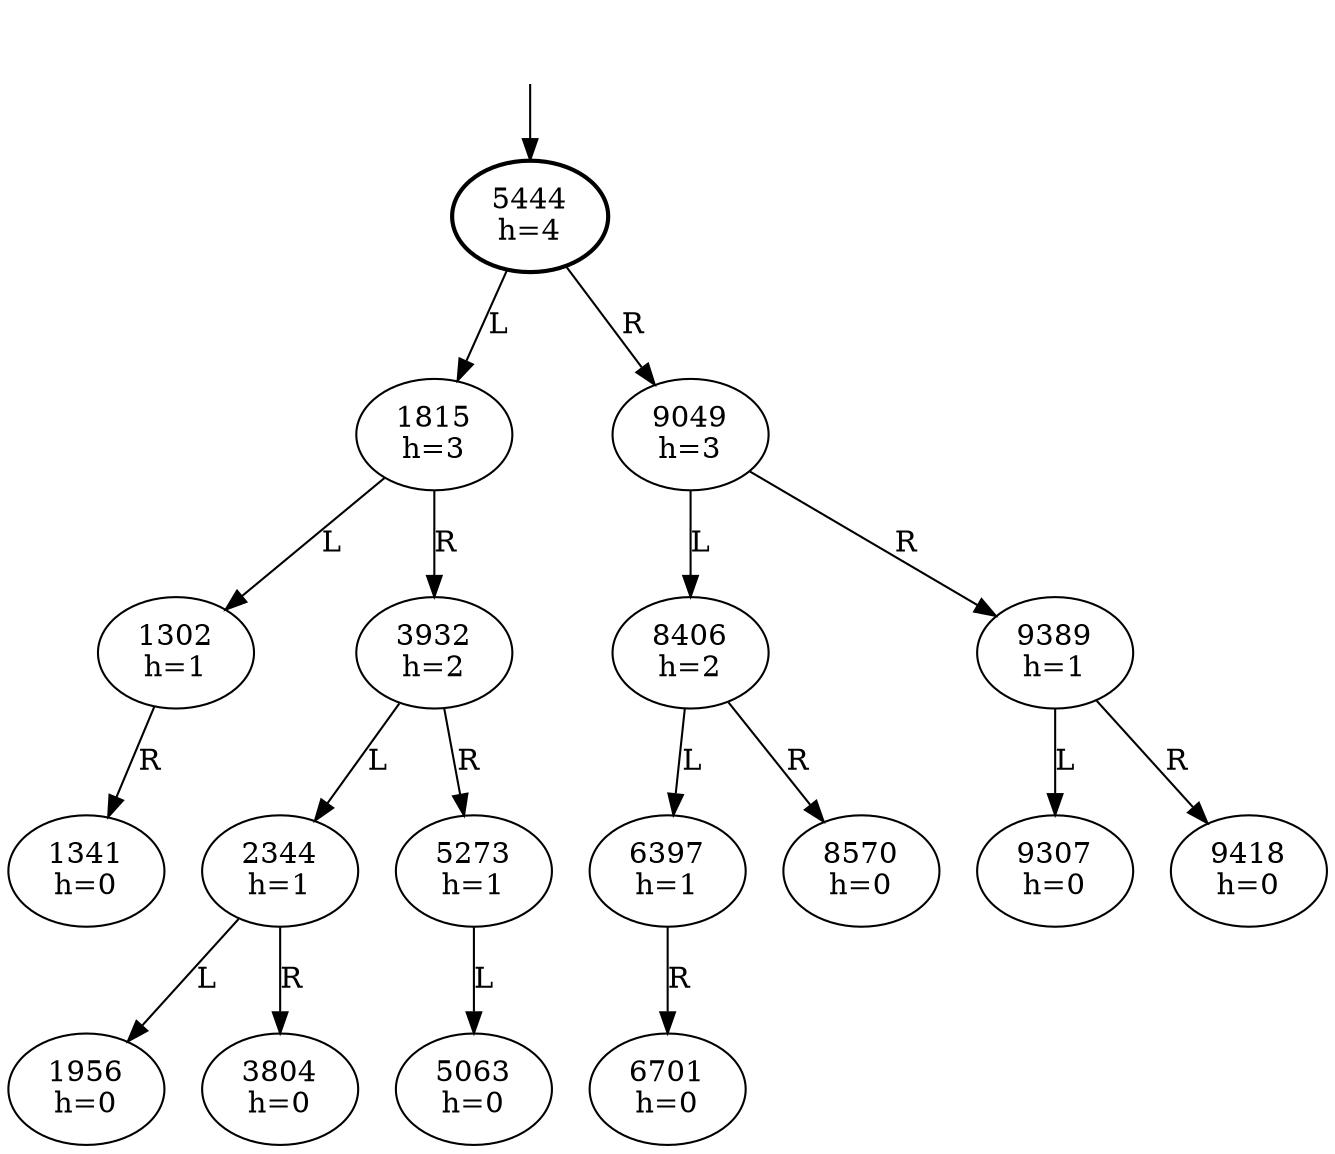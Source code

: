 digraph
 {
	Dummy [style=invis];
	Dummy -> 5444;
	5444 [penwidth=2];

	
      5444 [label="5444\nh=4"];

      5444 -> 1815 [label="L"];
      1815 [label="1815\nh=3"];

      1815 -> 1302 [label="L"];
      1302 [label="1302\nh=1"];

      1302 -> 1341 [label="R"];
      1341 [label="1341\nh=0"];

      1815 -> 3932 [label="R"];
      3932 [label="3932\nh=2"];

      3932 -> 2344 [label="L"];
      2344 [label="2344\nh=1"];

      2344 -> 1956 [label="L"];
      1956 [label="1956\nh=0"];

      2344 -> 3804 [label="R"];
      3804 [label="3804\nh=0"];

      3932 -> 5273 [label="R"];
      5273 [label="5273\nh=1"];

      5273 -> 5063 [label="L"];
      5063 [label="5063\nh=0"];

      5444 -> 9049 [label="R"];
      9049 [label="9049\nh=3"];

      9049 -> 8406 [label="L"];
      8406 [label="8406\nh=2"];

      8406 -> 6397 [label="L"];
      6397 [label="6397\nh=1"];

      6397 -> 6701 [label="R"];
      6701 [label="6701\nh=0"];

      8406 -> 8570 [label="R"];
      8570 [label="8570\nh=0"];

      9049 -> 9389 [label="R"];
      9389 [label="9389\nh=1"];

      9389 -> 9307 [label="L"];
      9307 [label="9307\nh=0"];

      9389 -> 9418 [label="R"];
      9418 [label="9418\nh=0"];

}